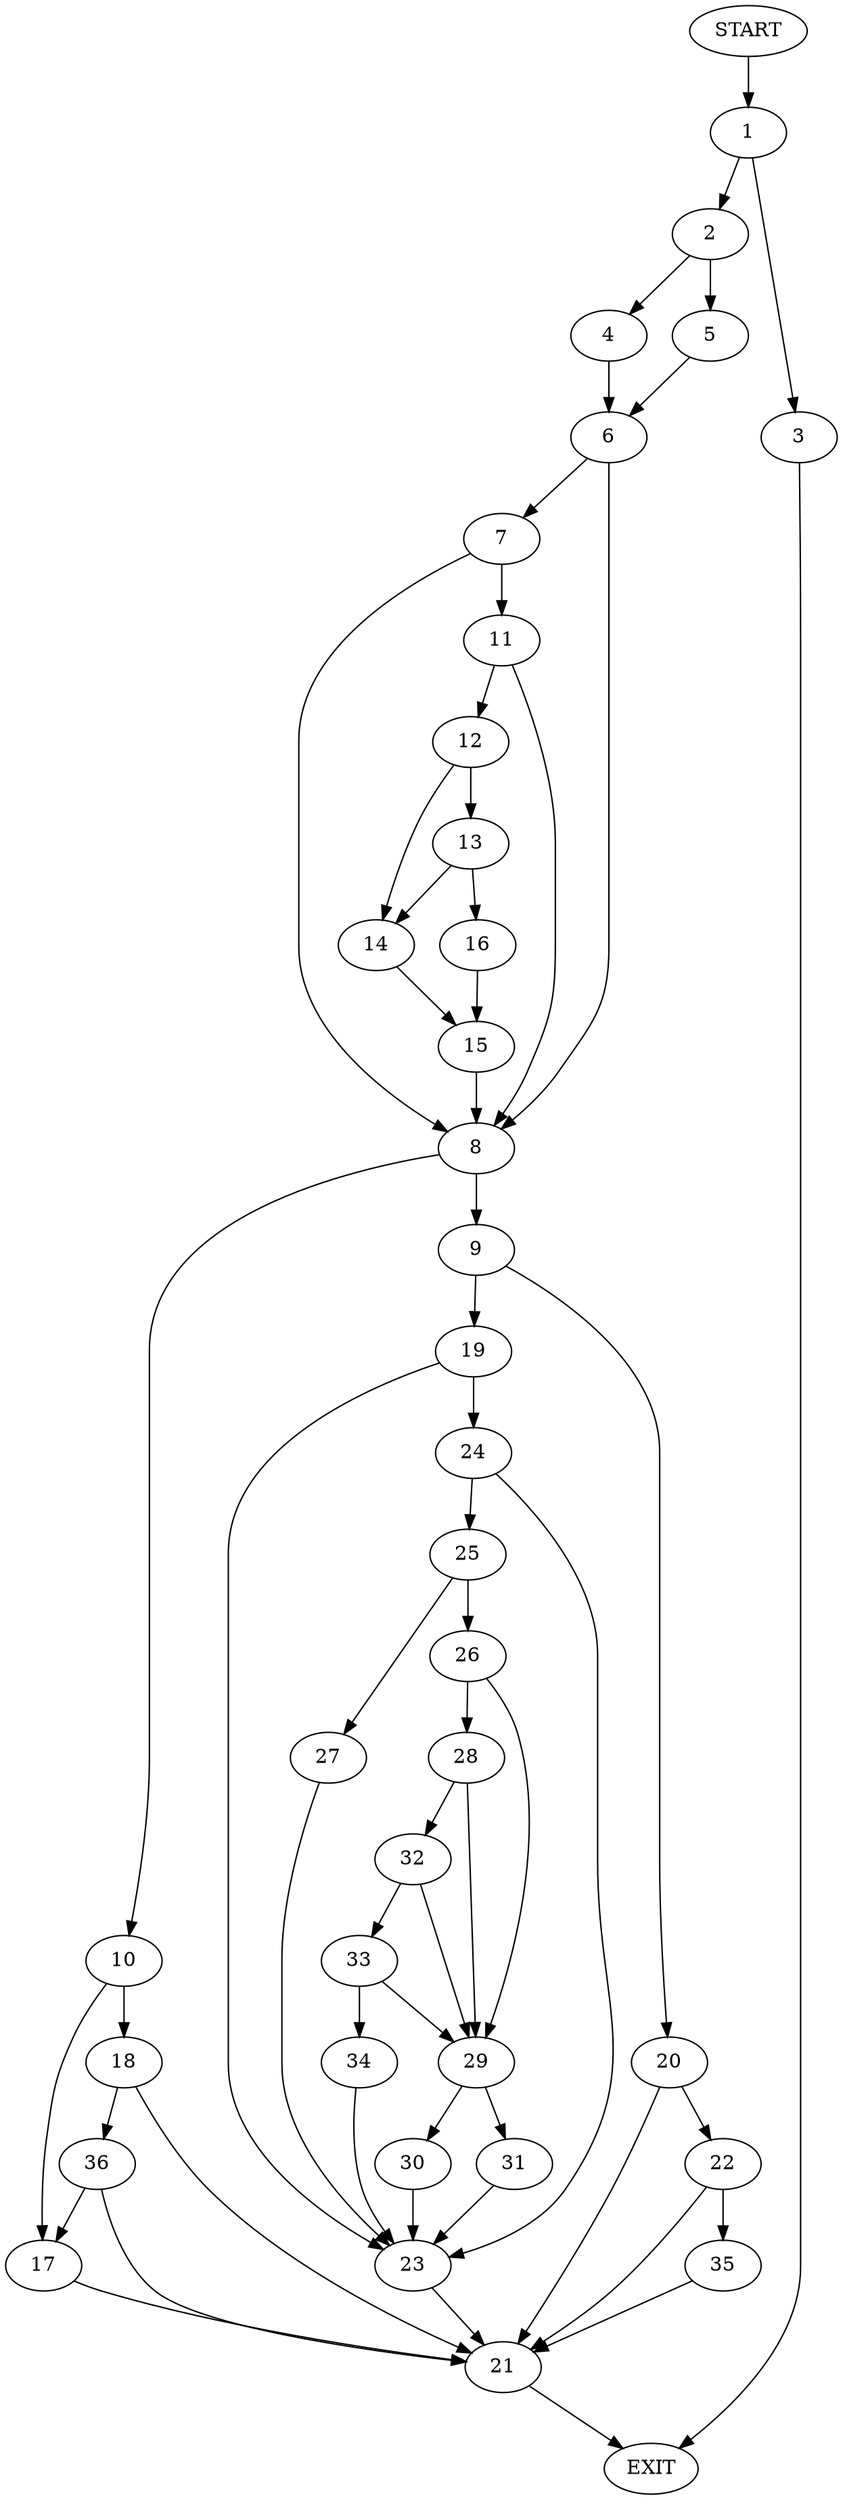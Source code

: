 digraph {
0 [label="START"]
37 [label="EXIT"]
0 -> 1
1 -> 2
1 -> 3
3 -> 37
2 -> 4
2 -> 5
4 -> 6
5 -> 6
6 -> 7
6 -> 8
8 -> 9
8 -> 10
7 -> 11
7 -> 8
11 -> 12
11 -> 8
12 -> 13
12 -> 14
14 -> 15
13 -> 16
13 -> 14
16 -> 15
15 -> 8
10 -> 17
10 -> 18
9 -> 19
9 -> 20
20 -> 21
20 -> 22
19 -> 23
19 -> 24
23 -> 21
24 -> 25
24 -> 23
25 -> 26
25 -> 27
26 -> 28
26 -> 29
27 -> 23
29 -> 30
29 -> 31
28 -> 29
28 -> 32
32 -> 29
32 -> 33
33 -> 29
33 -> 34
34 -> 23
30 -> 23
31 -> 23
21 -> 37
22 -> 21
22 -> 35
35 -> 21
18 -> 21
18 -> 36
17 -> 21
36 -> 21
36 -> 17
}
